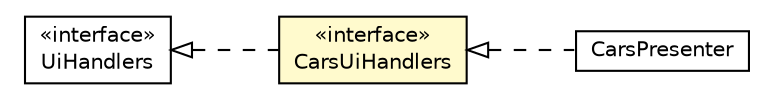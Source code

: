 #!/usr/local/bin/dot
#
# Class diagram 
# Generated by UMLGraph version R5_6-24-gf6e263 (http://www.umlgraph.org/)
#

digraph G {
	edge [fontname="Helvetica",fontsize=10,labelfontname="Helvetica",labelfontsize=10];
	node [fontname="Helvetica",fontsize=10,shape=plaintext];
	nodesep=0.25;
	ranksep=0.5;
	rankdir=LR;
	// com.gwtplatform.mvp.client.UiHandlers
	c127148 [label=<<table title="com.gwtplatform.mvp.client.UiHandlers" border="0" cellborder="1" cellspacing="0" cellpadding="2" port="p" href="../../../../mvp/client/UiHandlers.html">
		<tr><td><table border="0" cellspacing="0" cellpadding="1">
<tr><td align="center" balign="center"> &#171;interface&#187; </td></tr>
<tr><td align="center" balign="center"> UiHandlers </td></tr>
		</table></td></tr>
		</table>>, URL="../../../../mvp/client/UiHandlers.html", fontname="Helvetica", fontcolor="black", fontsize=10.0];
	// com.gwtplatform.carstore.client.application.cars.CarsPresenter
	c127428 [label=<<table title="com.gwtplatform.carstore.client.application.cars.CarsPresenter" border="0" cellborder="1" cellspacing="0" cellpadding="2" port="p" href="./CarsPresenter.html">
		<tr><td><table border="0" cellspacing="0" cellpadding="1">
<tr><td align="center" balign="center"> CarsPresenter </td></tr>
		</table></td></tr>
		</table>>, URL="./CarsPresenter.html", fontname="Helvetica", fontcolor="black", fontsize=10.0];
	// com.gwtplatform.carstore.client.application.cars.CarsUiHandlers
	c127435 [label=<<table title="com.gwtplatform.carstore.client.application.cars.CarsUiHandlers" border="0" cellborder="1" cellspacing="0" cellpadding="2" port="p" bgcolor="lemonChiffon" href="./CarsUiHandlers.html">
		<tr><td><table border="0" cellspacing="0" cellpadding="1">
<tr><td align="center" balign="center"> &#171;interface&#187; </td></tr>
<tr><td align="center" balign="center"> CarsUiHandlers </td></tr>
		</table></td></tr>
		</table>>, URL="./CarsUiHandlers.html", fontname="Helvetica", fontcolor="black", fontsize=10.0];
	//com.gwtplatform.carstore.client.application.cars.CarsPresenter implements com.gwtplatform.carstore.client.application.cars.CarsUiHandlers
	c127435:p -> c127428:p [dir=back,arrowtail=empty,style=dashed];
	//com.gwtplatform.carstore.client.application.cars.CarsUiHandlers implements com.gwtplatform.mvp.client.UiHandlers
	c127148:p -> c127435:p [dir=back,arrowtail=empty,style=dashed];
}

